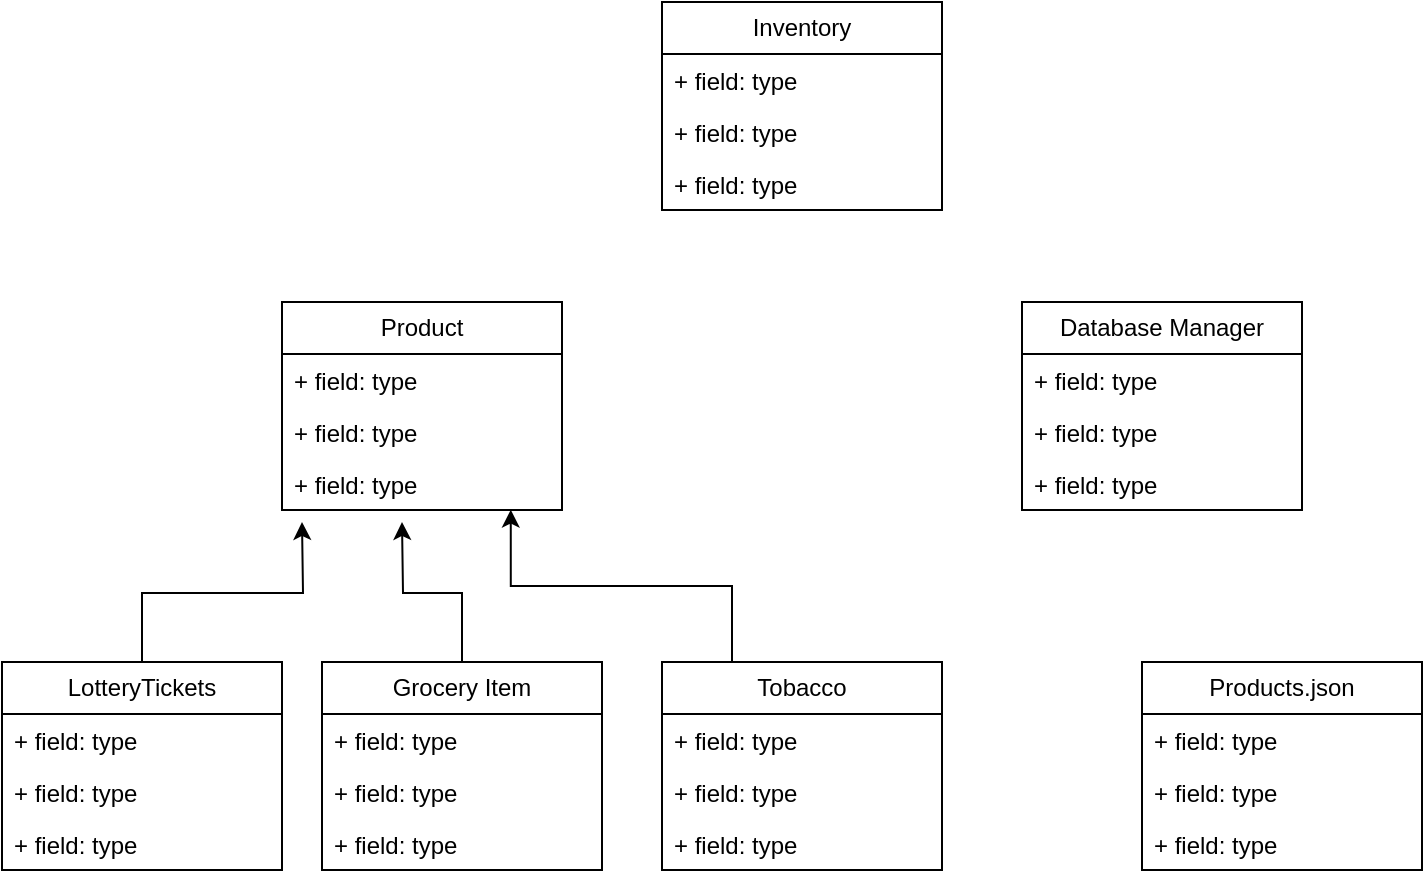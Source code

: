<mxfile version="26.2.14">
  <diagram name="Page-1" id="XP5wi-Z1ziAdDEs-CprB">
    <mxGraphModel dx="1028" dy="1775" grid="1" gridSize="10" guides="1" tooltips="1" connect="1" arrows="1" fold="1" page="1" pageScale="1" pageWidth="850" pageHeight="1100" math="0" shadow="0">
      <root>
        <mxCell id="0" />
        <mxCell id="1" parent="0" />
        <mxCell id="9lF0l-CxX9DdGzwPmQOx-1" value="Inventory" style="swimlane;fontStyle=0;childLayout=stackLayout;horizontal=1;startSize=26;fillColor=none;horizontalStack=0;resizeParent=1;resizeParentMax=0;resizeLast=0;collapsible=1;marginBottom=0;whiteSpace=wrap;html=1;" vertex="1" parent="1">
          <mxGeometry x="340" y="-40" width="140" height="104" as="geometry" />
        </mxCell>
        <mxCell id="9lF0l-CxX9DdGzwPmQOx-2" value="+ field: type" style="text;strokeColor=none;fillColor=none;align=left;verticalAlign=top;spacingLeft=4;spacingRight=4;overflow=hidden;rotatable=0;points=[[0,0.5],[1,0.5]];portConstraint=eastwest;whiteSpace=wrap;html=1;" vertex="1" parent="9lF0l-CxX9DdGzwPmQOx-1">
          <mxGeometry y="26" width="140" height="26" as="geometry" />
        </mxCell>
        <mxCell id="9lF0l-CxX9DdGzwPmQOx-3" value="+ field: type" style="text;strokeColor=none;fillColor=none;align=left;verticalAlign=top;spacingLeft=4;spacingRight=4;overflow=hidden;rotatable=0;points=[[0,0.5],[1,0.5]];portConstraint=eastwest;whiteSpace=wrap;html=1;" vertex="1" parent="9lF0l-CxX9DdGzwPmQOx-1">
          <mxGeometry y="52" width="140" height="26" as="geometry" />
        </mxCell>
        <mxCell id="9lF0l-CxX9DdGzwPmQOx-4" value="+ field: type" style="text;strokeColor=none;fillColor=none;align=left;verticalAlign=top;spacingLeft=4;spacingRight=4;overflow=hidden;rotatable=0;points=[[0,0.5],[1,0.5]];portConstraint=eastwest;whiteSpace=wrap;html=1;" vertex="1" parent="9lF0l-CxX9DdGzwPmQOx-1">
          <mxGeometry y="78" width="140" height="26" as="geometry" />
        </mxCell>
        <mxCell id="9lF0l-CxX9DdGzwPmQOx-5" value="Product" style="swimlane;fontStyle=0;childLayout=stackLayout;horizontal=1;startSize=26;fillColor=none;horizontalStack=0;resizeParent=1;resizeParentMax=0;resizeLast=0;collapsible=1;marginBottom=0;whiteSpace=wrap;html=1;" vertex="1" parent="1">
          <mxGeometry x="150" y="110" width="140" height="104" as="geometry" />
        </mxCell>
        <mxCell id="9lF0l-CxX9DdGzwPmQOx-6" value="+ field: type" style="text;strokeColor=none;fillColor=none;align=left;verticalAlign=top;spacingLeft=4;spacingRight=4;overflow=hidden;rotatable=0;points=[[0,0.5],[1,0.5]];portConstraint=eastwest;whiteSpace=wrap;html=1;" vertex="1" parent="9lF0l-CxX9DdGzwPmQOx-5">
          <mxGeometry y="26" width="140" height="26" as="geometry" />
        </mxCell>
        <mxCell id="9lF0l-CxX9DdGzwPmQOx-7" value="+ field: type" style="text;strokeColor=none;fillColor=none;align=left;verticalAlign=top;spacingLeft=4;spacingRight=4;overflow=hidden;rotatable=0;points=[[0,0.5],[1,0.5]];portConstraint=eastwest;whiteSpace=wrap;html=1;" vertex="1" parent="9lF0l-CxX9DdGzwPmQOx-5">
          <mxGeometry y="52" width="140" height="26" as="geometry" />
        </mxCell>
        <mxCell id="9lF0l-CxX9DdGzwPmQOx-8" value="+ field: type" style="text;strokeColor=none;fillColor=none;align=left;verticalAlign=top;spacingLeft=4;spacingRight=4;overflow=hidden;rotatable=0;points=[[0,0.5],[1,0.5]];portConstraint=eastwest;whiteSpace=wrap;html=1;" vertex="1" parent="9lF0l-CxX9DdGzwPmQOx-5">
          <mxGeometry y="78" width="140" height="26" as="geometry" />
        </mxCell>
        <mxCell id="9lF0l-CxX9DdGzwPmQOx-29" style="edgeStyle=orthogonalEdgeStyle;rounded=0;orthogonalLoop=1;jettySize=auto;html=1;exitX=0.5;exitY=0;exitDx=0;exitDy=0;" edge="1" parent="1" source="9lF0l-CxX9DdGzwPmQOx-9">
          <mxGeometry relative="1" as="geometry">
            <mxPoint x="160" y="220" as="targetPoint" />
          </mxGeometry>
        </mxCell>
        <mxCell id="9lF0l-CxX9DdGzwPmQOx-9" value="LotteryTickets" style="swimlane;fontStyle=0;childLayout=stackLayout;horizontal=1;startSize=26;fillColor=none;horizontalStack=0;resizeParent=1;resizeParentMax=0;resizeLast=0;collapsible=1;marginBottom=0;whiteSpace=wrap;html=1;" vertex="1" parent="1">
          <mxGeometry x="10" y="290" width="140" height="104" as="geometry" />
        </mxCell>
        <mxCell id="9lF0l-CxX9DdGzwPmQOx-10" value="+ field: type" style="text;strokeColor=none;fillColor=none;align=left;verticalAlign=top;spacingLeft=4;spacingRight=4;overflow=hidden;rotatable=0;points=[[0,0.5],[1,0.5]];portConstraint=eastwest;whiteSpace=wrap;html=1;" vertex="1" parent="9lF0l-CxX9DdGzwPmQOx-9">
          <mxGeometry y="26" width="140" height="26" as="geometry" />
        </mxCell>
        <mxCell id="9lF0l-CxX9DdGzwPmQOx-11" value="+ field: type" style="text;strokeColor=none;fillColor=none;align=left;verticalAlign=top;spacingLeft=4;spacingRight=4;overflow=hidden;rotatable=0;points=[[0,0.5],[1,0.5]];portConstraint=eastwest;whiteSpace=wrap;html=1;" vertex="1" parent="9lF0l-CxX9DdGzwPmQOx-9">
          <mxGeometry y="52" width="140" height="26" as="geometry" />
        </mxCell>
        <mxCell id="9lF0l-CxX9DdGzwPmQOx-12" value="+ field: type" style="text;strokeColor=none;fillColor=none;align=left;verticalAlign=top;spacingLeft=4;spacingRight=4;overflow=hidden;rotatable=0;points=[[0,0.5],[1,0.5]];portConstraint=eastwest;whiteSpace=wrap;html=1;" vertex="1" parent="9lF0l-CxX9DdGzwPmQOx-9">
          <mxGeometry y="78" width="140" height="26" as="geometry" />
        </mxCell>
        <mxCell id="9lF0l-CxX9DdGzwPmQOx-13" value="Tobacco" style="swimlane;fontStyle=0;childLayout=stackLayout;horizontal=1;startSize=26;fillColor=none;horizontalStack=0;resizeParent=1;resizeParentMax=0;resizeLast=0;collapsible=1;marginBottom=0;whiteSpace=wrap;html=1;" vertex="1" parent="1">
          <mxGeometry x="340" y="290" width="140" height="104" as="geometry" />
        </mxCell>
        <mxCell id="9lF0l-CxX9DdGzwPmQOx-14" value="+ field: type" style="text;strokeColor=none;fillColor=none;align=left;verticalAlign=top;spacingLeft=4;spacingRight=4;overflow=hidden;rotatable=0;points=[[0,0.5],[1,0.5]];portConstraint=eastwest;whiteSpace=wrap;html=1;" vertex="1" parent="9lF0l-CxX9DdGzwPmQOx-13">
          <mxGeometry y="26" width="140" height="26" as="geometry" />
        </mxCell>
        <mxCell id="9lF0l-CxX9DdGzwPmQOx-15" value="+ field: type" style="text;strokeColor=none;fillColor=none;align=left;verticalAlign=top;spacingLeft=4;spacingRight=4;overflow=hidden;rotatable=0;points=[[0,0.5],[1,0.5]];portConstraint=eastwest;whiteSpace=wrap;html=1;" vertex="1" parent="9lF0l-CxX9DdGzwPmQOx-13">
          <mxGeometry y="52" width="140" height="26" as="geometry" />
        </mxCell>
        <mxCell id="9lF0l-CxX9DdGzwPmQOx-16" value="+ field: type" style="text;strokeColor=none;fillColor=none;align=left;verticalAlign=top;spacingLeft=4;spacingRight=4;overflow=hidden;rotatable=0;points=[[0,0.5],[1,0.5]];portConstraint=eastwest;whiteSpace=wrap;html=1;" vertex="1" parent="9lF0l-CxX9DdGzwPmQOx-13">
          <mxGeometry y="78" width="140" height="26" as="geometry" />
        </mxCell>
        <mxCell id="9lF0l-CxX9DdGzwPmQOx-17" value="Datab&lt;span style=&quot;background-color: transparent; color: light-dark(rgb(0, 0, 0), rgb(255, 255, 255));&quot;&gt;ase Manager&lt;/span&gt;" style="swimlane;fontStyle=0;childLayout=stackLayout;horizontal=1;startSize=26;fillColor=none;horizontalStack=0;resizeParent=1;resizeParentMax=0;resizeLast=0;collapsible=1;marginBottom=0;whiteSpace=wrap;html=1;" vertex="1" parent="1">
          <mxGeometry x="520" y="110" width="140" height="104" as="geometry" />
        </mxCell>
        <mxCell id="9lF0l-CxX9DdGzwPmQOx-18" value="+ field: type" style="text;strokeColor=none;fillColor=none;align=left;verticalAlign=top;spacingLeft=4;spacingRight=4;overflow=hidden;rotatable=0;points=[[0,0.5],[1,0.5]];portConstraint=eastwest;whiteSpace=wrap;html=1;" vertex="1" parent="9lF0l-CxX9DdGzwPmQOx-17">
          <mxGeometry y="26" width="140" height="26" as="geometry" />
        </mxCell>
        <mxCell id="9lF0l-CxX9DdGzwPmQOx-19" value="+ field: type" style="text;strokeColor=none;fillColor=none;align=left;verticalAlign=top;spacingLeft=4;spacingRight=4;overflow=hidden;rotatable=0;points=[[0,0.5],[1,0.5]];portConstraint=eastwest;whiteSpace=wrap;html=1;" vertex="1" parent="9lF0l-CxX9DdGzwPmQOx-17">
          <mxGeometry y="52" width="140" height="26" as="geometry" />
        </mxCell>
        <mxCell id="9lF0l-CxX9DdGzwPmQOx-20" value="+ field: type" style="text;strokeColor=none;fillColor=none;align=left;verticalAlign=top;spacingLeft=4;spacingRight=4;overflow=hidden;rotatable=0;points=[[0,0.5],[1,0.5]];portConstraint=eastwest;whiteSpace=wrap;html=1;" vertex="1" parent="9lF0l-CxX9DdGzwPmQOx-17">
          <mxGeometry y="78" width="140" height="26" as="geometry" />
        </mxCell>
        <mxCell id="9lF0l-CxX9DdGzwPmQOx-30" style="edgeStyle=orthogonalEdgeStyle;rounded=0;orthogonalLoop=1;jettySize=auto;html=1;exitX=0.5;exitY=0;exitDx=0;exitDy=0;" edge="1" parent="1" source="9lF0l-CxX9DdGzwPmQOx-21">
          <mxGeometry relative="1" as="geometry">
            <mxPoint x="210" y="220" as="targetPoint" />
          </mxGeometry>
        </mxCell>
        <mxCell id="9lF0l-CxX9DdGzwPmQOx-21" value="Grocery Item" style="swimlane;fontStyle=0;childLayout=stackLayout;horizontal=1;startSize=26;fillColor=none;horizontalStack=0;resizeParent=1;resizeParentMax=0;resizeLast=0;collapsible=1;marginBottom=0;whiteSpace=wrap;html=1;" vertex="1" parent="1">
          <mxGeometry x="170" y="290" width="140" height="104" as="geometry" />
        </mxCell>
        <mxCell id="9lF0l-CxX9DdGzwPmQOx-22" value="+ field: type" style="text;strokeColor=none;fillColor=none;align=left;verticalAlign=top;spacingLeft=4;spacingRight=4;overflow=hidden;rotatable=0;points=[[0,0.5],[1,0.5]];portConstraint=eastwest;whiteSpace=wrap;html=1;" vertex="1" parent="9lF0l-CxX9DdGzwPmQOx-21">
          <mxGeometry y="26" width="140" height="26" as="geometry" />
        </mxCell>
        <mxCell id="9lF0l-CxX9DdGzwPmQOx-23" value="+ field: type" style="text;strokeColor=none;fillColor=none;align=left;verticalAlign=top;spacingLeft=4;spacingRight=4;overflow=hidden;rotatable=0;points=[[0,0.5],[1,0.5]];portConstraint=eastwest;whiteSpace=wrap;html=1;" vertex="1" parent="9lF0l-CxX9DdGzwPmQOx-21">
          <mxGeometry y="52" width="140" height="26" as="geometry" />
        </mxCell>
        <mxCell id="9lF0l-CxX9DdGzwPmQOx-24" value="+ field: type" style="text;strokeColor=none;fillColor=none;align=left;verticalAlign=top;spacingLeft=4;spacingRight=4;overflow=hidden;rotatable=0;points=[[0,0.5],[1,0.5]];portConstraint=eastwest;whiteSpace=wrap;html=1;" vertex="1" parent="9lF0l-CxX9DdGzwPmQOx-21">
          <mxGeometry y="78" width="140" height="26" as="geometry" />
        </mxCell>
        <mxCell id="9lF0l-CxX9DdGzwPmQOx-25" value="Products.json" style="swimlane;fontStyle=0;childLayout=stackLayout;horizontal=1;startSize=26;fillColor=none;horizontalStack=0;resizeParent=1;resizeParentMax=0;resizeLast=0;collapsible=1;marginBottom=0;whiteSpace=wrap;html=1;" vertex="1" parent="1">
          <mxGeometry x="580" y="290" width="140" height="104" as="geometry" />
        </mxCell>
        <mxCell id="9lF0l-CxX9DdGzwPmQOx-26" value="+ field: type" style="text;strokeColor=none;fillColor=none;align=left;verticalAlign=top;spacingLeft=4;spacingRight=4;overflow=hidden;rotatable=0;points=[[0,0.5],[1,0.5]];portConstraint=eastwest;whiteSpace=wrap;html=1;" vertex="1" parent="9lF0l-CxX9DdGzwPmQOx-25">
          <mxGeometry y="26" width="140" height="26" as="geometry" />
        </mxCell>
        <mxCell id="9lF0l-CxX9DdGzwPmQOx-27" value="+ field: type" style="text;strokeColor=none;fillColor=none;align=left;verticalAlign=top;spacingLeft=4;spacingRight=4;overflow=hidden;rotatable=0;points=[[0,0.5],[1,0.5]];portConstraint=eastwest;whiteSpace=wrap;html=1;" vertex="1" parent="9lF0l-CxX9DdGzwPmQOx-25">
          <mxGeometry y="52" width="140" height="26" as="geometry" />
        </mxCell>
        <mxCell id="9lF0l-CxX9DdGzwPmQOx-28" value="+ field: type" style="text;strokeColor=none;fillColor=none;align=left;verticalAlign=top;spacingLeft=4;spacingRight=4;overflow=hidden;rotatable=0;points=[[0,0.5],[1,0.5]];portConstraint=eastwest;whiteSpace=wrap;html=1;" vertex="1" parent="9lF0l-CxX9DdGzwPmQOx-25">
          <mxGeometry y="78" width="140" height="26" as="geometry" />
        </mxCell>
        <mxCell id="9lF0l-CxX9DdGzwPmQOx-31" style="edgeStyle=orthogonalEdgeStyle;rounded=0;orthogonalLoop=1;jettySize=auto;html=1;exitX=0.25;exitY=0;exitDx=0;exitDy=0;entryX=0.817;entryY=0.993;entryDx=0;entryDy=0;entryPerimeter=0;" edge="1" parent="1" source="9lF0l-CxX9DdGzwPmQOx-13" target="9lF0l-CxX9DdGzwPmQOx-8">
          <mxGeometry relative="1" as="geometry" />
        </mxCell>
      </root>
    </mxGraphModel>
  </diagram>
</mxfile>
